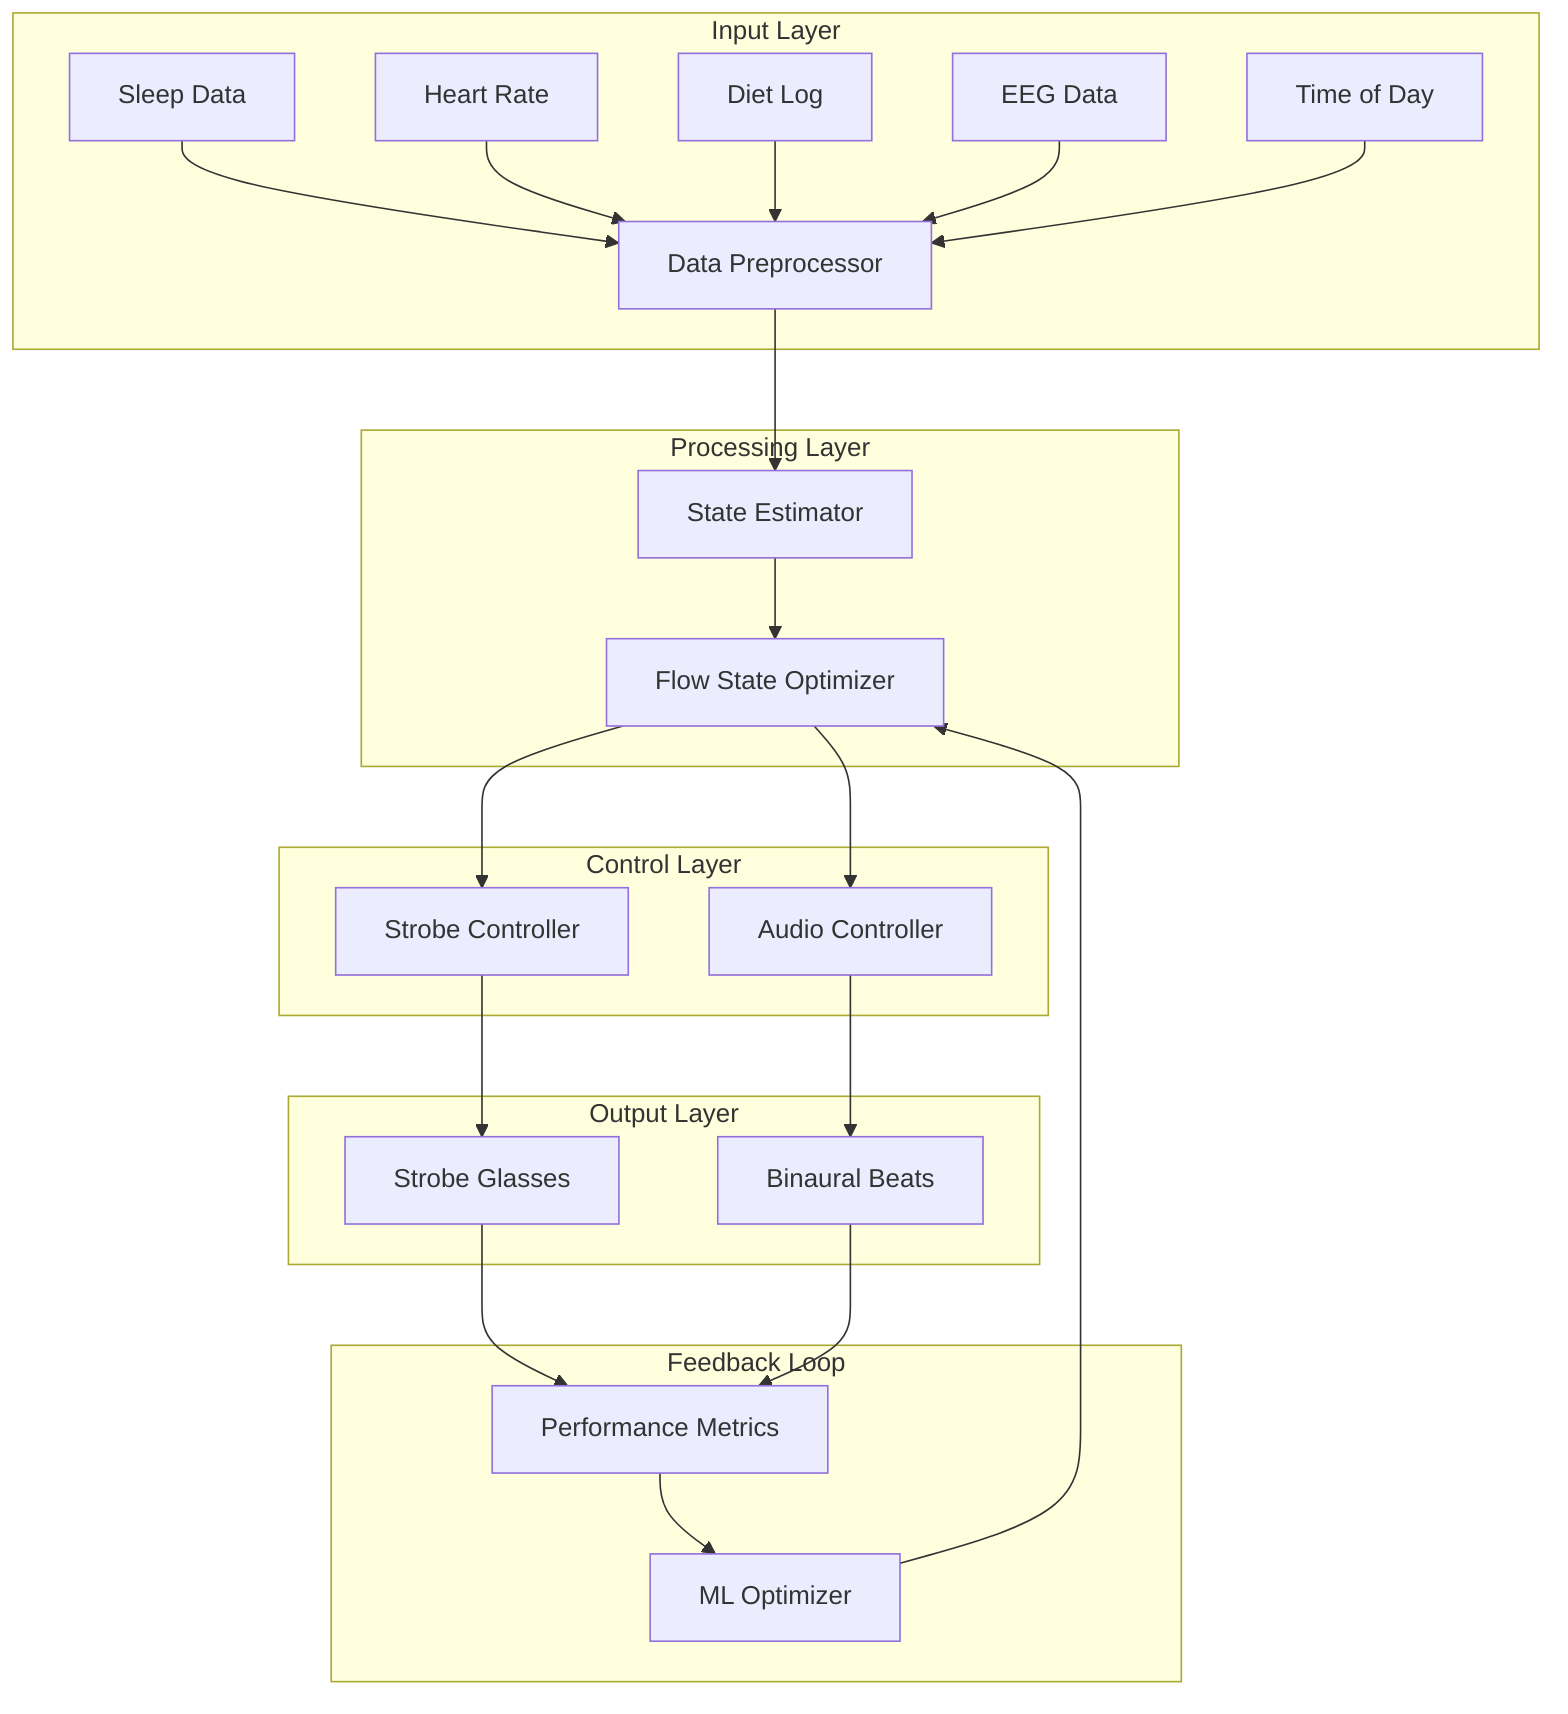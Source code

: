 graph TD
    subgraph Input Layer
        A1[Sleep Data] --> P1
        A2[Heart Rate] --> P1
        A3[Diet Log] --> P1
        A4[EEG Data] --> P1
        A5[Time of Day] --> P1
    end

    subgraph Processing Layer
        P1[Data Preprocessor] --> P2
        P2[State Estimator] --> P3
        P3[Flow State Optimizer]
    end

    subgraph Control Layer
        P3 --> C1[Strobe Controller]
        P3 --> C2[Audio Controller]
    end

    subgraph Output Layer
        C1 --> O1[Strobe Glasses]
        C2 --> O2[Binaural Beats]
    end

    subgraph Feedback Loop
        O1 --> F1[Performance Metrics]
        O2 --> F1
        F1 --> ML[ML Optimizer]
        ML --> P3
    end